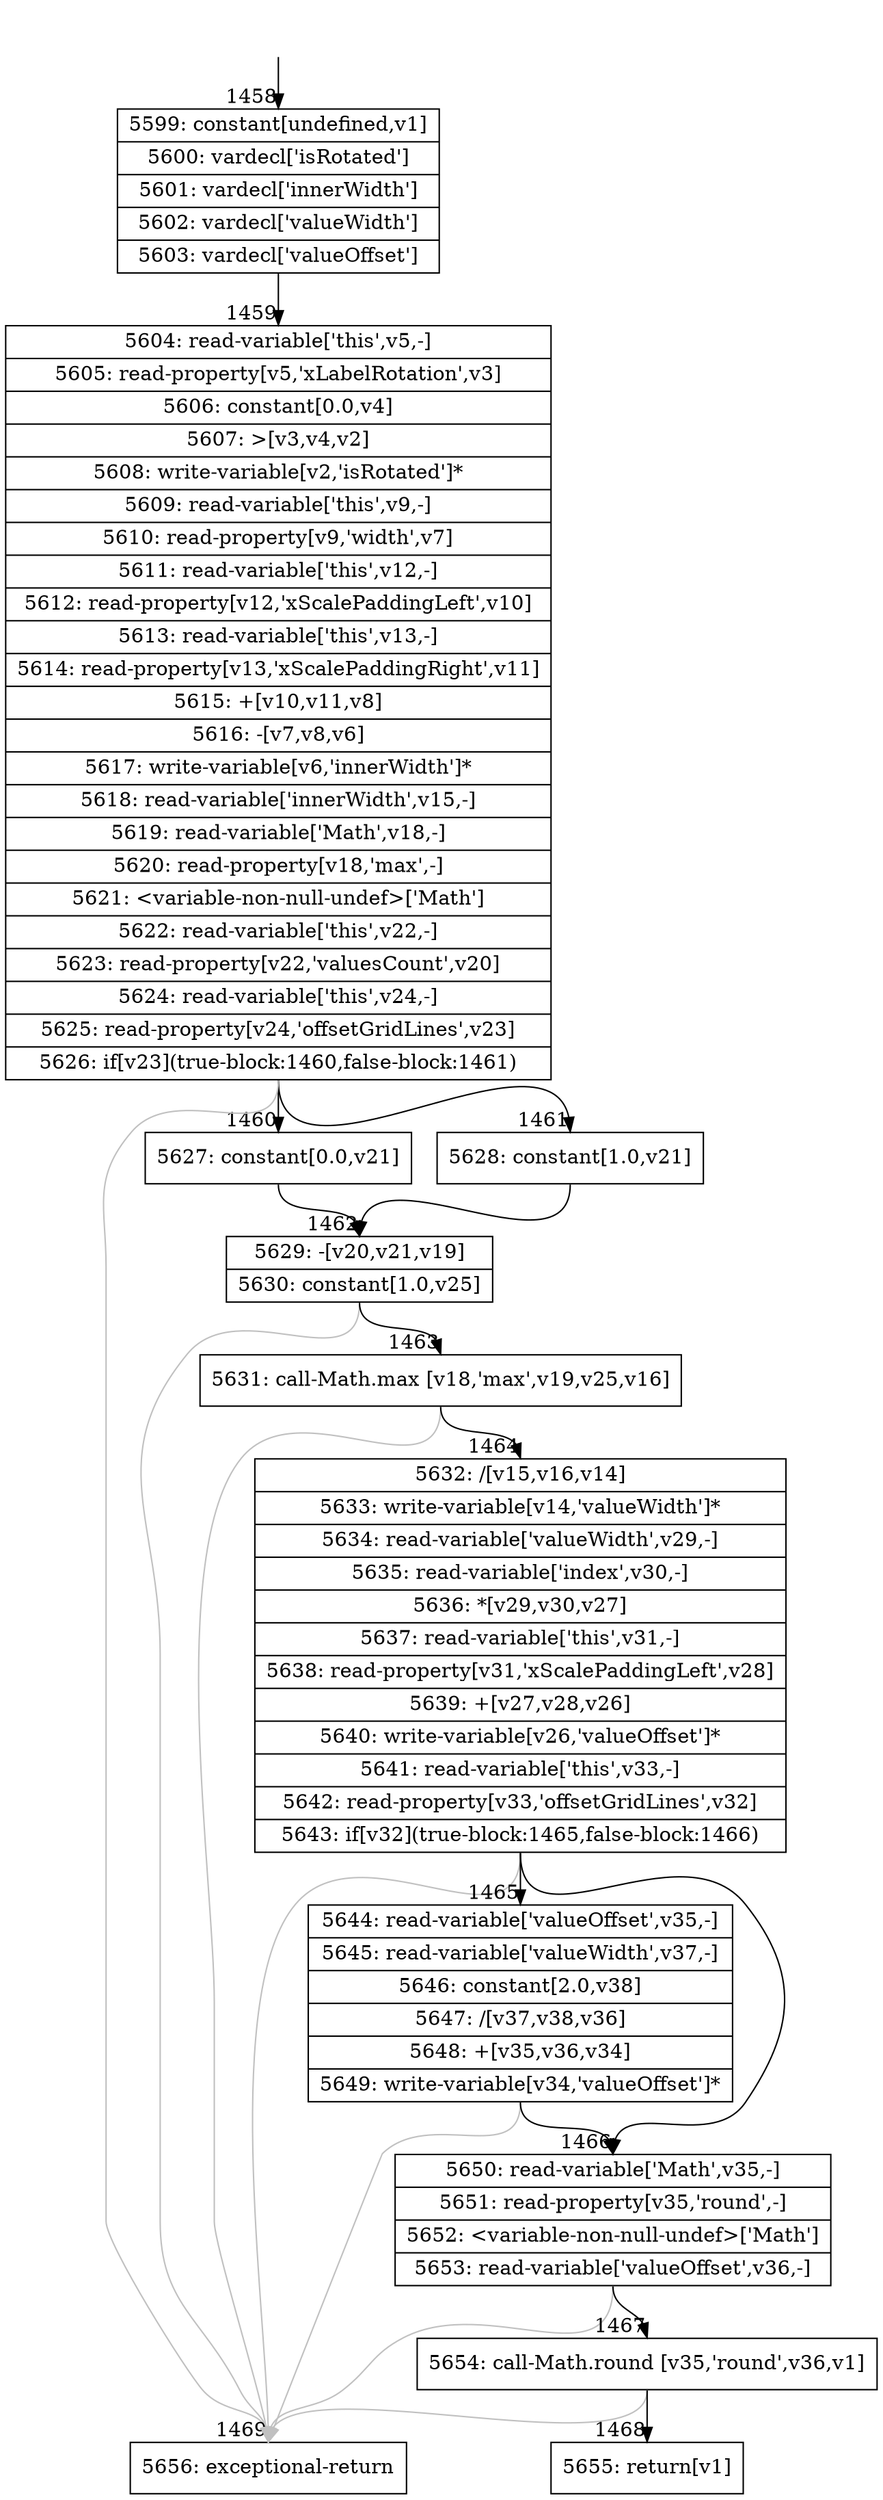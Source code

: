 digraph {
rankdir="TD"
BB_entry144[shape=none,label=""];
BB_entry144 -> BB1458 [tailport=s, headport=n, headlabel="    1458"]
BB1458 [shape=record label="{5599: constant[undefined,v1]|5600: vardecl['isRotated']|5601: vardecl['innerWidth']|5602: vardecl['valueWidth']|5603: vardecl['valueOffset']}" ] 
BB1458 -> BB1459 [tailport=s, headport=n, headlabel="      1459"]
BB1459 [shape=record label="{5604: read-variable['this',v5,-]|5605: read-property[v5,'xLabelRotation',v3]|5606: constant[0.0,v4]|5607: \>[v3,v4,v2]|5608: write-variable[v2,'isRotated']*|5609: read-variable['this',v9,-]|5610: read-property[v9,'width',v7]|5611: read-variable['this',v12,-]|5612: read-property[v12,'xScalePaddingLeft',v10]|5613: read-variable['this',v13,-]|5614: read-property[v13,'xScalePaddingRight',v11]|5615: +[v10,v11,v8]|5616: -[v7,v8,v6]|5617: write-variable[v6,'innerWidth']*|5618: read-variable['innerWidth',v15,-]|5619: read-variable['Math',v18,-]|5620: read-property[v18,'max',-]|5621: \<variable-non-null-undef\>['Math']|5622: read-variable['this',v22,-]|5623: read-property[v22,'valuesCount',v20]|5624: read-variable['this',v24,-]|5625: read-property[v24,'offsetGridLines',v23]|5626: if[v23](true-block:1460,false-block:1461)}" ] 
BB1459 -> BB1460 [tailport=s, headport=n, headlabel="      1460"]
BB1459 -> BB1461 [tailport=s, headport=n, headlabel="      1461"]
BB1459 -> BB1469 [tailport=s, headport=n, color=gray, headlabel="      1469"]
BB1460 [shape=record label="{5627: constant[0.0,v21]}" ] 
BB1460 -> BB1462 [tailport=s, headport=n, headlabel="      1462"]
BB1461 [shape=record label="{5628: constant[1.0,v21]}" ] 
BB1461 -> BB1462 [tailport=s, headport=n]
BB1462 [shape=record label="{5629: -[v20,v21,v19]|5630: constant[1.0,v25]}" ] 
BB1462 -> BB1463 [tailport=s, headport=n, headlabel="      1463"]
BB1462 -> BB1469 [tailport=s, headport=n, color=gray]
BB1463 [shape=record label="{5631: call-Math.max [v18,'max',v19,v25,v16]}" ] 
BB1463 -> BB1464 [tailport=s, headport=n, headlabel="      1464"]
BB1463 -> BB1469 [tailport=s, headport=n, color=gray]
BB1464 [shape=record label="{5632: /[v15,v16,v14]|5633: write-variable[v14,'valueWidth']*|5634: read-variable['valueWidth',v29,-]|5635: read-variable['index',v30,-]|5636: *[v29,v30,v27]|5637: read-variable['this',v31,-]|5638: read-property[v31,'xScalePaddingLeft',v28]|5639: +[v27,v28,v26]|5640: write-variable[v26,'valueOffset']*|5641: read-variable['this',v33,-]|5642: read-property[v33,'offsetGridLines',v32]|5643: if[v32](true-block:1465,false-block:1466)}" ] 
BB1464 -> BB1465 [tailport=s, headport=n, headlabel="      1465"]
BB1464 -> BB1466 [tailport=s, headport=n, headlabel="      1466"]
BB1464 -> BB1469 [tailport=s, headport=n, color=gray]
BB1465 [shape=record label="{5644: read-variable['valueOffset',v35,-]|5645: read-variable['valueWidth',v37,-]|5646: constant[2.0,v38]|5647: /[v37,v38,v36]|5648: +[v35,v36,v34]|5649: write-variable[v34,'valueOffset']*}" ] 
BB1465 -> BB1466 [tailport=s, headport=n]
BB1465 -> BB1469 [tailport=s, headport=n, color=gray]
BB1466 [shape=record label="{5650: read-variable['Math',v35,-]|5651: read-property[v35,'round',-]|5652: \<variable-non-null-undef\>['Math']|5653: read-variable['valueOffset',v36,-]}" ] 
BB1466 -> BB1467 [tailport=s, headport=n, headlabel="      1467"]
BB1466 -> BB1469 [tailport=s, headport=n, color=gray]
BB1467 [shape=record label="{5654: call-Math.round [v35,'round',v36,v1]}" ] 
BB1467 -> BB1468 [tailport=s, headport=n, headlabel="      1468"]
BB1467 -> BB1469 [tailport=s, headport=n, color=gray]
BB1468 [shape=record label="{5655: return[v1]}" ] 
BB1469 [shape=record label="{5656: exceptional-return}" ] 
//#$~ 1603
}
